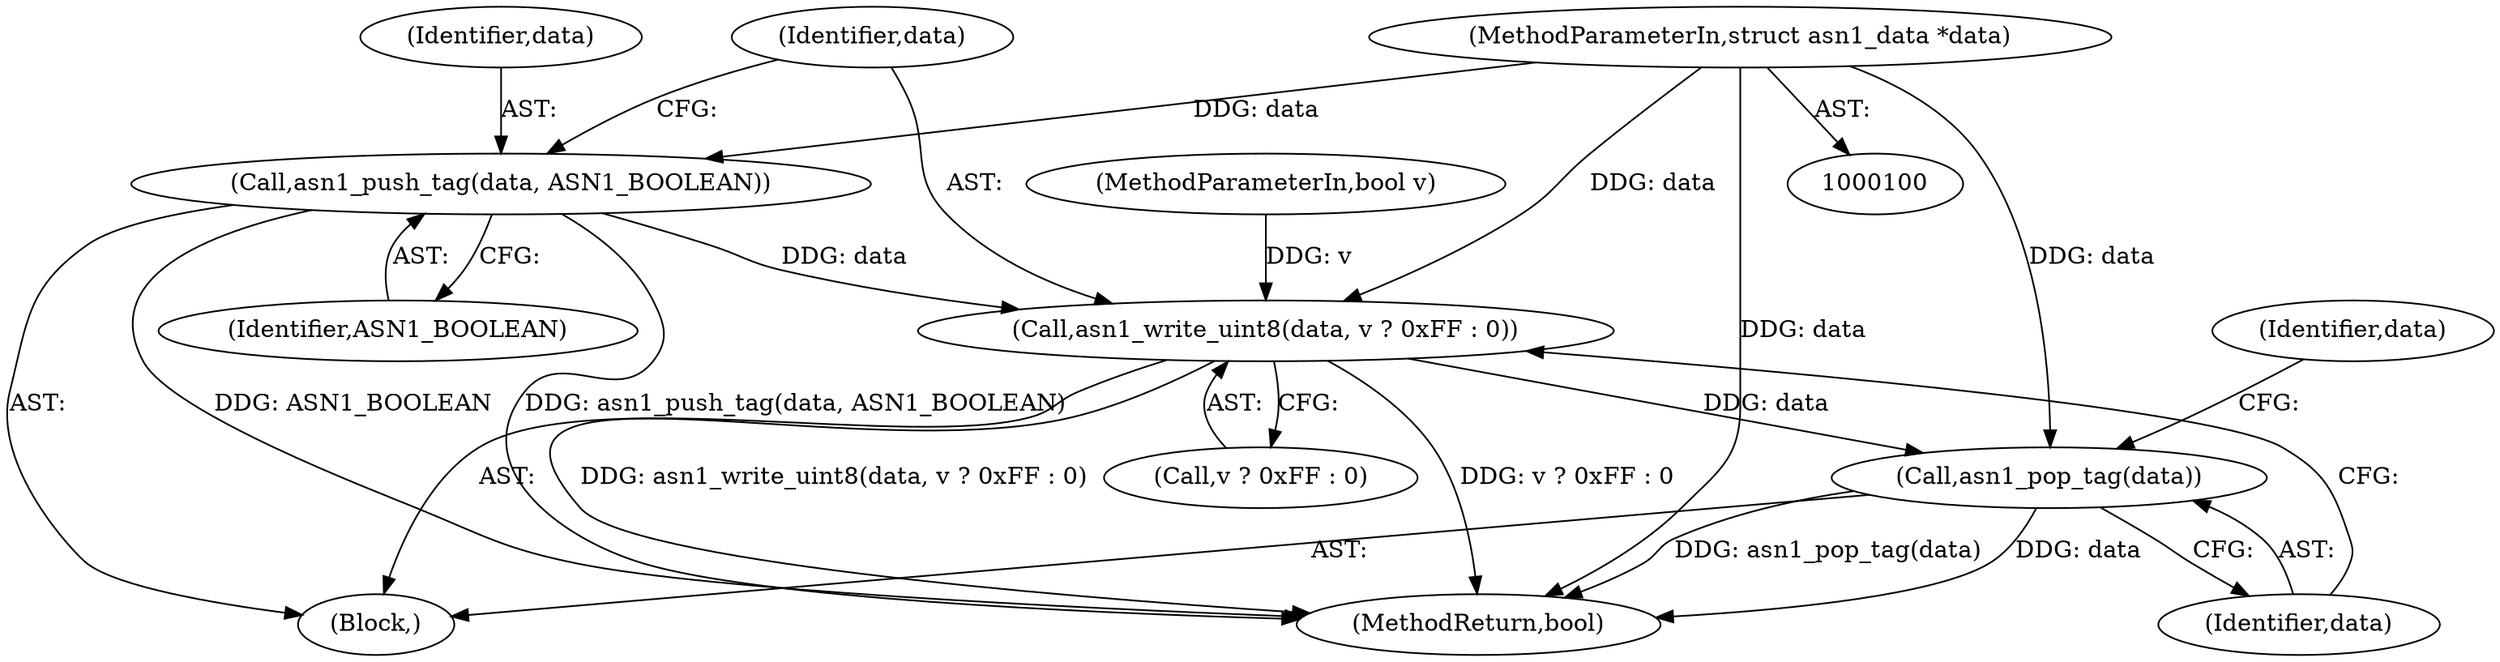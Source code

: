 digraph "1_samba_9d989c9dd7a5b92d0c5d65287935471b83b6e884_1@pointer" {
"1000104" [label="(Call,asn1_push_tag(data, ASN1_BOOLEAN))"];
"1000101" [label="(MethodParameterIn,struct asn1_data *data)"];
"1000107" [label="(Call,asn1_write_uint8(data, v ? 0xFF : 0))"];
"1000113" [label="(Call,asn1_pop_tag(data))"];
"1000109" [label="(Call,v ? 0xFF : 0)"];
"1000113" [label="(Call,asn1_pop_tag(data))"];
"1000108" [label="(Identifier,data)"];
"1000114" [label="(Identifier,data)"];
"1000106" [label="(Identifier,ASN1_BOOLEAN)"];
"1000120" [label="(MethodReturn,bool)"];
"1000118" [label="(Identifier,data)"];
"1000103" [label="(Block,)"];
"1000102" [label="(MethodParameterIn,bool v)"];
"1000105" [label="(Identifier,data)"];
"1000104" [label="(Call,asn1_push_tag(data, ASN1_BOOLEAN))"];
"1000101" [label="(MethodParameterIn,struct asn1_data *data)"];
"1000107" [label="(Call,asn1_write_uint8(data, v ? 0xFF : 0))"];
"1000104" -> "1000103"  [label="AST: "];
"1000104" -> "1000106"  [label="CFG: "];
"1000105" -> "1000104"  [label="AST: "];
"1000106" -> "1000104"  [label="AST: "];
"1000108" -> "1000104"  [label="CFG: "];
"1000104" -> "1000120"  [label="DDG: asn1_push_tag(data, ASN1_BOOLEAN)"];
"1000104" -> "1000120"  [label="DDG: ASN1_BOOLEAN"];
"1000101" -> "1000104"  [label="DDG: data"];
"1000104" -> "1000107"  [label="DDG: data"];
"1000101" -> "1000100"  [label="AST: "];
"1000101" -> "1000120"  [label="DDG: data"];
"1000101" -> "1000107"  [label="DDG: data"];
"1000101" -> "1000113"  [label="DDG: data"];
"1000107" -> "1000103"  [label="AST: "];
"1000107" -> "1000109"  [label="CFG: "];
"1000108" -> "1000107"  [label="AST: "];
"1000109" -> "1000107"  [label="AST: "];
"1000114" -> "1000107"  [label="CFG: "];
"1000107" -> "1000120"  [label="DDG: asn1_write_uint8(data, v ? 0xFF : 0)"];
"1000107" -> "1000120"  [label="DDG: v ? 0xFF : 0"];
"1000102" -> "1000107"  [label="DDG: v"];
"1000107" -> "1000113"  [label="DDG: data"];
"1000113" -> "1000103"  [label="AST: "];
"1000113" -> "1000114"  [label="CFG: "];
"1000114" -> "1000113"  [label="AST: "];
"1000118" -> "1000113"  [label="CFG: "];
"1000113" -> "1000120"  [label="DDG: data"];
"1000113" -> "1000120"  [label="DDG: asn1_pop_tag(data)"];
}
